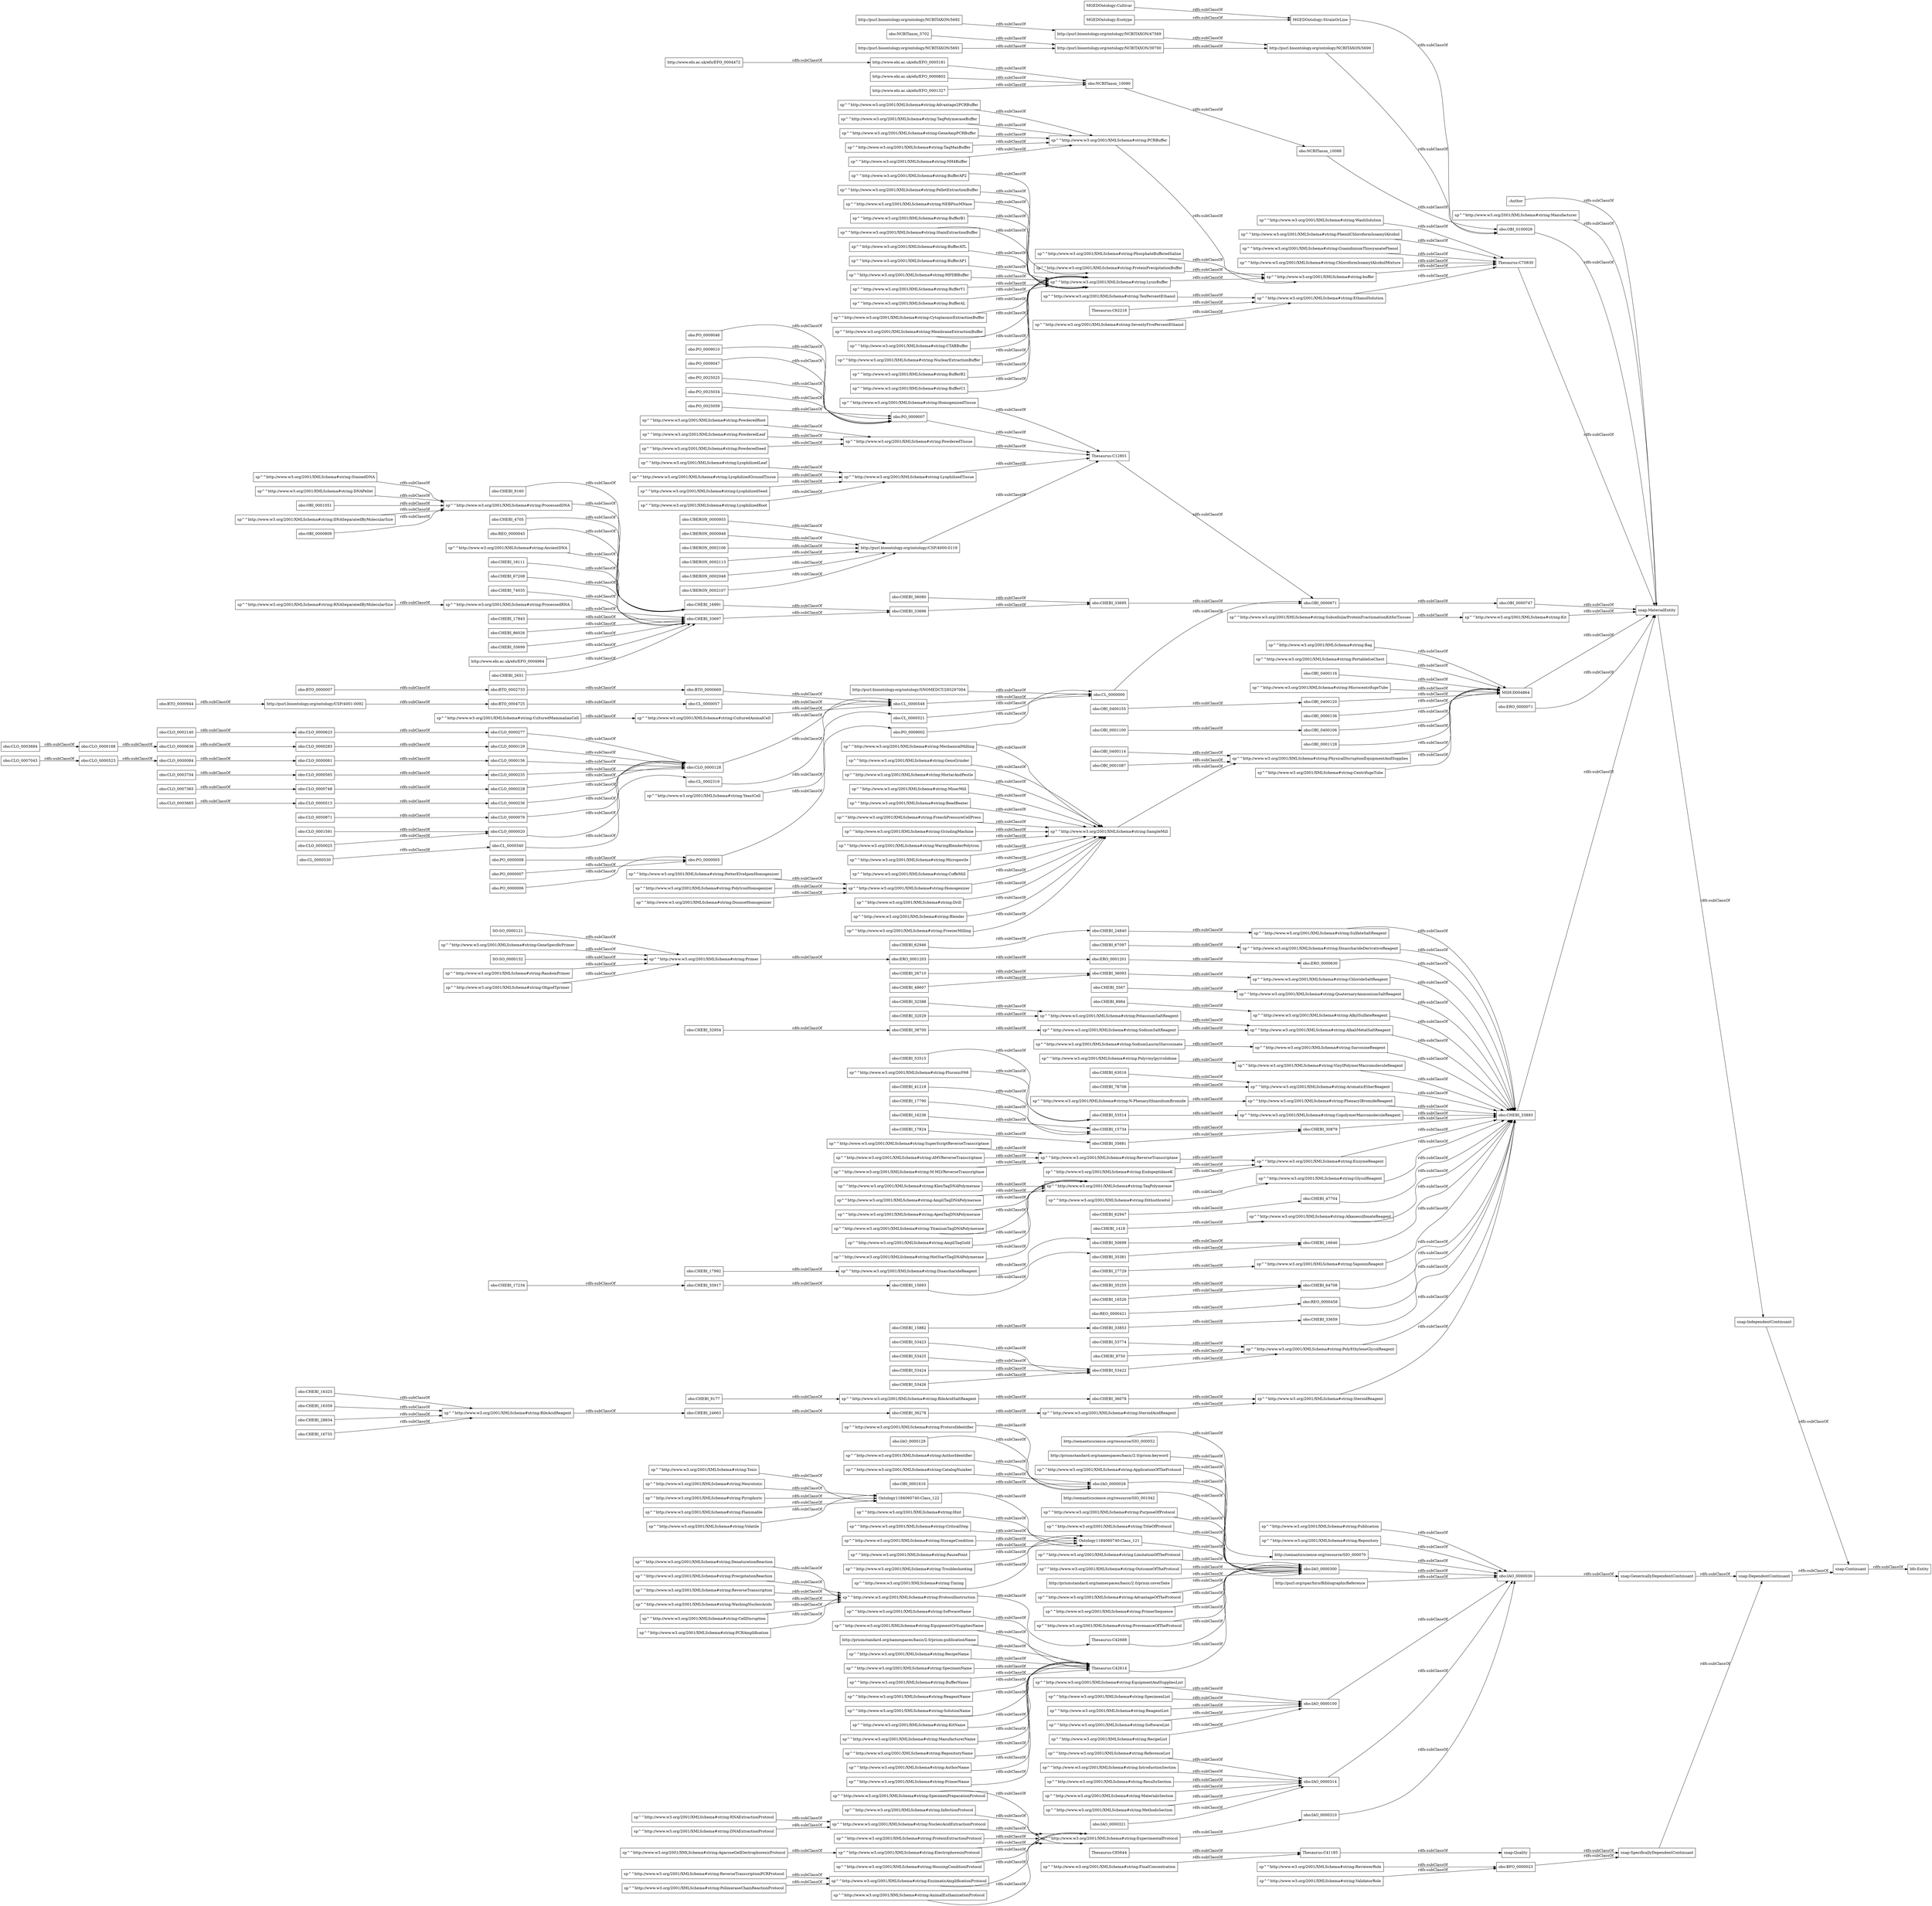 digraph ar2dtool_diagram { 
rankdir=LR;
size="1000"
node [shape = rectangle, color="black"]; "sp^^http://www.w3.org/2001/XMLSchema#string:ReviewerRole" "sp^^http://www.w3.org/2001/XMLSchema#string:RecipeList" "obo:BTO_0000007" "sp^^http://www.w3.org/2001/XMLSchema#string:Publication" "sp^^http://www.w3.org/2001/XMLSchema#string:PelletExtractionBuffer" "sp^^http://www.w3.org/2001/XMLSchema#string:TaqPolymerase" "obo:CHEBI_63016" "obo:CHEBI_32029" "obo:CHEBI_15882" "obo:CHEBI_18111" "sp^^http://www.w3.org/2001/XMLSchema#string:Repository" "sp^^http://www.w3.org/2001/XMLSchema#string:PrecipitationReaction" "bfo:Entity" "sp^^http://www.w3.org/2001/XMLSchema#string:NEBPlusMNase" "sp^^http://www.w3.org/2001/XMLSchema#string:TaqPolymeraseBuffer" "sp^^http://www.w3.org/2001/XMLSchema#string:SubcellularProteinFractionationKitforTissues" "http://purl.bioontology.org/ontology/NCBITAXON/5692" "sp^^http://www.w3.org/2001/XMLSchema#string:MicrocentrifugeTube" "sp^^http://www.w3.org/2001/XMLSchema#string:EquipmentOrSuppliesName" "http://prismstandard.org/namespaces/basic/2.0/prism:coverDate" "obo:CHEBI_48607" "sp^^http://www.w3.org/2001/XMLSchema#string:AuthorIdentifier" "sp^^http://www.w3.org/2001/XMLSchema#string:ApexTaqDNAPolymerase" "sp^^http://www.w3.org/2001/XMLSchema#string:PluronicF68" "sp^^http://www.w3.org/2001/XMLSchema#string:GeneSpecificPrimer" "sp^^http://www.w3.org/2001/XMLSchema#string:PotassiumSaltReagent" "obo:BTO_0004725" "obo:UBERON_0002107" "sp^^http://www.w3.org/2001/XMLSchema#string:AdvantageOfTheProtocol" "SO:SO_0000132" "sp^^http://www.w3.org/2001/XMLSchema#string:Polyvinylpyrrolidone" "http://prismstandard.org/namespaces/basic/2.0/prism:publicationName" "Thesaurus:C70830" "obo:CHEBI_53426" "sp^^http://www.w3.org/2001/XMLSchema#string:PrimerSequence" "sp^^http://www.w3.org/2001/XMLSchema#string:AlkylSulfateReagent" "obo:PO_0000008" "sp^^http://www.w3.org/2001/XMLSchema#string:ProvenanceOfTheProtocol" "sp^^http://www.w3.org/2001/XMLSchema#string:PolimeraseChainReactionProtocol" "obo:CHEBI_16236" "sp^^http://www.w3.org/2001/XMLSchema#string:RNAExtractionProtocol" "sp^^http://www.w3.org/2001/XMLSchema#string:GeneAmpPCRBuffer" "sp^^http://www.w3.org/2001/XMLSchema#string:FreezerMilling" "obo:CHEBI_35255" "sp^^http://www.w3.org/2001/XMLSchema#string:ProcessedDNA" "sp^^http://www.w3.org/2001/XMLSchema#string:TaqManBuffer" "sp^^http://www.w3.org/2001/XMLSchema#string:ProtocolInstruction" "obo:CHEBI_53423" "sp^^http://www.w3.org/2001/XMLSchema#string:Troubleshooting" "sp^^http://www.w3.org/2001/XMLSchema#string:LysisBuffer" "obo:OBI_0001087" "sp^^http://www.w3.org/2001/XMLSchema#string:AlkaliMetalSaltReagent" "obo:PO_0025059" "obo:PO_0009046" "obo:CHEBI_50699" "sp^^http://www.w3.org/2001/XMLSchema#string:TenPercentEthanol" "sp^^http://www.w3.org/2001/XMLSchema#string:TitaniumTaqDNAPolymerase" "sp^^http://www.w3.org/2001/XMLSchema#string:LyophilizedGroundTissue" "sp^^http://www.w3.org/2001/XMLSchema#string:YeastCell" "obo:OBI_0000747" "MGEDOntology:Cultivar" "sp^^http://www.w3.org/2001/XMLSchema#string:MechanicalMilling" "obo:CHEBI_16991" "obo:CL_0000521" "obo:CL_0002319" "obo:PO_0009002" "obo:CHEBI_28834" "sp^^http://www.w3.org/2001/XMLSchema#string:BufferB1" "obo:OBI_0400155" "Thesaurus:C42688" "sp^^http://www.w3.org/2001/XMLSchema#string:CatalogNumber" "obo:CHEBI_33695" "sp^^http://www.w3.org/2001/XMLSchema#string:SarcosineReagent" "Thesaurus:C85644" "obo:CLO_0000168" "obo:CLO_0000084" "sp^^http://www.w3.org/2001/XMLSchema#string:AmpliTaqGold" "sp^^http://www.w3.org/2001/XMLSchema#string:PCRBuffer" "Thesaurus:C62218" "obo:CL_0000000" "sp^^http://www.w3.org/2001/XMLSchema#string:VinylPolymerMacromoleculeReagent" "sp^^http://www.w3.org/2001/XMLSchema#string:ReverseTranscription" "sp^^http://www.w3.org/2001/XMLSchema#string:EthanolSolution" "sp^^http://www.w3.org/2001/XMLSchema#string:BileAcidSaltReagent" "obo:CHEBI_26710" "obo:OBI_0400120" "sp^^http://www.w3.org/2001/XMLSchema#string:DounceHomogenizer" "sp^^http://www.w3.org/2001/XMLSchema#string:M-MLVReverseTranscriptase" "sp^^http://www.w3.org/2001/XMLSchema#string:SampleMill" "obo:CLO_0000228" "sp^^http://www.w3.org/2001/XMLSchema#string:Volatile" "http://semanticscience.org/resource/SIO_000070" "obo:OBI_0001051" "sp^^http://www.w3.org/2001/XMLSchema#string:PowderedSeed" "sp^^http://www.w3.org/2001/XMLSchema#string:SodiumLauroylSarcosinate" "sp^^http://www.w3.org/2001/XMLSchema#string:RandomPrimer" "obo:PO_0009010" "http://www.ebi.ac.uk/efo/EFO_0005181" "sp^^http://www.w3.org/2001/XMLSchema#string:SodiumSaltReagent" "sp^^http://www.w3.org/2001/XMLSchema#string:AromaticEtherReagent" "sp^^http://www.w3.org/2001/XMLSchema#string:GenoGrinder" "Thesaurus:C42614" "sp^^http://www.w3.org/2001/XMLSchema#string:PotterElvehjemHomogenizer" "obo:PO_0000005" "sp^^http://www.w3.org/2001/XMLSchema#string:RecipeName" "obo:CHEBI_17992" "sp^^http://www.w3.org/2001/XMLSchema#string:PowderedRoot" "obo:OBI_0000136" "obo:ERO_0001203" "obo:CLO_0000236" "http://www.ebi.ac.uk/efo/EFO_0000602" "obo:CLO_0003704" "snap:MaterialEntity" "obo:UBERON_0000955" "obo:IAO_0000300" "sp^^http://www.w3.org/2001/XMLSchema#string:MortarAndPestle" "sp^^http://www.w3.org/2001/XMLSchema#string:EquipmentAndSuppliesList" "obo:CHEBI_67208" "obo:CHEBI_67097" "obo:CHEBI_4705" "obo:PO_0009007" "sp^^http://www.w3.org/2001/XMLSchema#string:Kit" "obo:CLO_0007365" "obo:IAO_0000030" "sp^^http://www.w3.org/2001/XMLSchema#string:HousingConditionProtocol" "sp^^http://www.w3.org/2001/XMLSchema#string:PhenacylBromideReagent" "obo:CLO_0000623" "obo:CLO_0002140" "obo:OBI_0001616" "sp^^http://www.w3.org/2001/XMLSchema#string:MixerMill" "sp^^http://www.w3.org/2001/XMLSchema#string:BileAcidReagent" "sp^^http://www.w3.org/2001/XMLSchema#string:StainExtractionBuffer" "obo:OBI_0400114" "sp^^http://www.w3.org/2001/XMLSchema#string:BeadBeater" "obo:BTO_0000669" "sp^^http://www.w3.org/2001/XMLSchema#string:BufferATL" "obo:CHEBI_16755" "obo:BFO_0000023" "sp^^http://www.w3.org/2001/XMLSchema#string:HotStartTaqDNAPolymerase" "http://prismstandard.org/namespaces/basic/2.0/prism:keyword" "sp^^http://www.w3.org/2001/XMLSchema#string:BufferAP1" "sp^^http://www.w3.org/2001/XMLSchema#string:PolytronHomogenizer" "obo:CLO_0000081" "sp^^http://www.w3.org/2001/XMLSchema#string:MPDBBuffer" "sp^^http://www.w3.org/2001/XMLSchema#string:CopolymerMacromoleculeReagent" "obo:CLO_0000076" "sp^^http://www.w3.org/2001/XMLSchema#string:WashingNucleicAcids" "obo:CLO_0000020" "obo:CLO_0050871" "obo:CHEBI_30879" "sp^^http://www.w3.org/2001/XMLSchema#string:SuperScriptReverseTranscriptase" "obo:CHEBI_33697" "sp^^http://www.w3.org/2001/XMLSchema#string:DisaccharideReagent" "sp^^http://www.w3.org/2001/XMLSchema#string:Timing" "sp^^http://www.w3.org/2001/XMLSchema#string:BufferY1" "obo:ERO_0001201" "sp^^http://www.w3.org/2001/XMLSchema#string:SpecimenName" "obo:CHEBI_17824" "obo:REO_0000045" "sp^^http://www.w3.org/2001/XMLSchema#string:EnzymeReagent" "obo:OBI_0400106" "sp^^http://www.w3.org/2001/XMLSchema#string:ReverseTranscriptase" "sp^^http://www.w3.org/2001/XMLSchema#string:ReferenceList" "sp^^http://www.w3.org/2001/XMLSchema#string:ProtocolIdentifier" "obo:ERO_0000071" "sp^^http://www.w3.org/2001/XMLSchema#string:NH4Buffer" "obo:CHEBI_53515" "sp^^http://www.w3.org/2001/XMLSchema#string:EnzimaticAmplificationProtocol" "sp^^http://www.w3.org/2001/XMLSchema#string:BufferName" "sp^^http://www.w3.org/2001/XMLSchema#string:BufferAL" "obo:CLO_0000513" "http://purl.bioontology.org/ontology/NCBITAXON/5691" "sp^^http://www.w3.org/2001/XMLSchema#string:EndopeptidaseK" "obo:UBERON_0000948" "obo:CLO_0007043" "sp^^http://www.w3.org/2001/XMLSchema#string:FrenchPressureCellPress" "sp^^http://www.w3.org/2001/XMLSchema#string:GrindingMachine" "sp^^http://www.w3.org/2001/XMLSchema#string:PowderedTissue" "sp^^http://www.w3.org/2001/XMLSchema#string:IntroductionSection" "obo:CLO_0000523" "sp^^http://www.w3.org/2001/XMLSchema#string:Toxic" "sp^^http://www.w3.org/2001/XMLSchema#string:SpecimenList" "snap:Continuant" "obo:CLO_0000277" "obo:UBERON_0002106" "http://purl.bioontology.org/ontology/CSP/4001-0092" "sp^^http://www.w3.org/2001/XMLSchema#string:DNASeparatedByMolecularSize" "obo:CHEBI_27729" "sp^^http://www.w3.org/2001/XMLSchema#string:Neurotoxic" "obo:CHEBI_32954" "obo:PO_0000007" "MSH:D004864" "sp^^http://www.w3.org/2001/XMLSchema#string:GlycolReagent" "obo:NCBITaxon_5702" "sp^^http://www.w3.org/2001/XMLSchema#string:WashSolution" "obo:CHEBI_47704" "obo:CHEBI_36078" "sp^^http://www.w3.org/2001/XMLSchema#string:AlkanesulfonateReagent" "obo:CHEBI_74035" "sp^^http://www.w3.org/2001/XMLSchema#string:PhosphateBufferedSaline" "Ontology1184060740:Class_122" "http://www.ebi.ac.uk/efo/EFO_0001327" "obo:CL_0000530" "sp^^http://www.w3.org/2001/XMLSchema#string:Pyrophoric" "obo:OBI_0000809" "obo:PO_0009047" "sp^^http://www.w3.org/2001/XMLSchema#string:PhenolChloroformIsoamylAlcohol" "sp^^http://www.w3.org/2001/XMLSchema#string:CytoplasmicExtractionBuffer" "sp^^http://www.w3.org/2001/XMLSchema#string:ProcessedRNA" "obo:CL_0000540" "http://purl.org/spar/biro/BibliographicReference" "sp^^http://www.w3.org/2001/XMLSchema#string:WaringBlenderPolytron" "obo:CLO_0001591" "sp^^http://www.w3.org/2001/XMLSchema#string:Hint" "obo:CHEBI_16646" "http://www.ebi.ac.uk/efo/EFO_0004472" "obo:CHEBI_62947" "sp^^http://www.w3.org/2001/XMLSchema#string:ReagentName" "sp^^http://www.w3.org/2001/XMLSchema#string:ApplicationOfTheProtocol" "sp^^http://www.w3.org/2001/XMLSchema#string:MembraneExtractionBuffer" "sp^^http://www.w3.org/2001/XMLSchema#string:ReverseTranscriptionPCRProtocol" "obo:CHEBI_1418" "sp^^http://www.w3.org/2001/XMLSchema#string:SaponinReagent" "obo:CLO_0000129" "obo:CHEBI_33853" "sp^^http://www.w3.org/2001/XMLSchema#string:ResultsSection" "obo:CHEBI_8984" "obo:CHEBI_9177" "sp^^http://www.w3.org/2001/XMLSchema#string:AnimalEuthanizationProtocol" "sp^^http://www.w3.org/2001/XMLSchema#string:SpecimenPreparationProtocol" "sp^^http://www.w3.org/2001/XMLSchema#string:N-PhenacylthiazoliumBromide" "sp^^http://www.w3.org/2001/XMLSchema#string:Micropestle" "sp^^http://www.w3.org/2001/XMLSchema#string:ReagentList" "obo:CHEBI_32588" "sp^^http://www.w3.org/2001/XMLSchema#string:MaterialsSection" "obo:IAO_0000100" "obo:CHEBI_64708" "snap:Quality" "obo:IAO_0000028" "sp^^http://www.w3.org/2001/XMLSchema#string:ProteinPrecipitationBuffer" "obo:UBERON_0002113" "obo:OBI_0001128" "http://purl.bioontology.org/ontology/NCBITAXON/47569" "sp^^http://www.w3.org/2001/XMLSchema#string:CriticalStep" "http://semanticscience.org/resource/SIO_001042" "obo:CHEBI_53422" "sp^^http://www.w3.org/2001/XMLSchema#string:StainedDNA" "sp^^http://www.w3.org/2001/XMLSchema#string:CTABBuffer" "obo:IAO_0000129" "sp^^http://www.w3.org/2001/XMLSchema#string:PurposeOfProtocol" "obo:CHEBI_36278" "obo:CHEBI_41218" "sp^^http://www.w3.org/2001/XMLSchema#string:LyophilizedTissue" "sp^^http://www.w3.org/2001/XMLSchema#string:BufferAP2" "sp^^http://www.w3.org/2001/XMLSchema#string:StorageCondition" "obo:REO_0000458" "obo:CHEBI_33659" "http://semanticscience.org/resource/SIO_000052" "obo:REO_0000421" "sp^^http://www.w3.org/2001/XMLSchema#string:Dithiothreitol" "obo:CLO_0003684" "sp^^http://www.w3.org/2001/XMLSchema#string:GuanidiniumThiocyanatePhenol" "obo:OBI_0001100" "obo:CHEBI_17790" "sp^^http://www.w3.org/2001/XMLSchema#string:CoffeMill" "sp^^http://www.w3.org/2001/XMLSchema#string:Homogenizer" "sp^^http://www.w3.org/2001/XMLSchema#string:SoftwareList" "obo:CLO_0000748" "obo:CHEBI_36080" "sp^^http://www.w3.org/2001/XMLSchema#string:PhysicalDisruptionEquipmentAndSupplies" "sp^^http://www.w3.org/2001/XMLSchema#string:RNASeparatedByMolecularSize" "sp^^http://www.w3.org/2001/XMLSchema#string:ExperimentalProtocol" "obo:CHEBI_17234" "sp^^http://www.w3.org/2001/XMLSchema#string:KlenTaqDNAPolymerase" "sp^^http://www.w3.org/2001/XMLSchema#string:AMVReverseTranscriptase" "obo:CHEBI_17843" "http://purl.bioontology.org/ontology/CSP/4000-0119" "sp^^http://www.w3.org/2001/XMLSchema#string:NuclearExtractionBuffer" "sp^^http://www.w3.org/2001/XMLSchema#string:CentrifugeTube" "sp^^http://www.w3.org/2001/XMLSchema#string:PolyEthyleneGlycolReagent" "obo:CHEBI_24840" "sp^^http://www.w3.org/2001/XMLSchema#string:HomogenizedTissue" "sp^^http://www.w3.org/2001/XMLSchema#string:ValidatorRole" "obo:CLO_0000636" "sp^^http://www.w3.org/2001/XMLSchema#string:InfectionProtocol" "sp^^http://www.w3.org/2001/XMLSchema#string:AmpliTaqDNAPolymerase" "obo:PO_0025025" "obo:NCBITaxon_10088" "sp^^http://www.w3.org/2001/XMLSchema#string:NucleicAcidExtractionProtocol" "sp^^http://www.w3.org/2001/XMLSchema#string:PowderedLeaf" "obo:IAO_0000314" "obo:PO_0025034" "sp^^http://www.w3.org/2001/XMLSchema#string:SteroidAcidReagent" "sp^^http://www.w3.org/2001/XMLSchema#string:Bag" "sp^^http://www.w3.org/2001/XMLSchema#string:PortableIceChest" "obo:CHEBI_53425" "sp^^http://www.w3.org/2001/XMLSchema#string:SolutionName" "obo:CHEBI_33696" "obo:CHEBI_33893" "sp^^http://www.w3.org/2001/XMLSchema#string:ChloroformIsoamylAlcoholMixture" "obo:CHEBI_36093" "obo:CL_0000057" "obo:UBERON_0002048" "obo:BTO_0002733" "sp^^http://www.w3.org/2001/XMLSchema#string:OligodTprimer" "sp^^http://www.w3.org/2001/XMLSchema#string:Flammable" "obo:CHEBI_86026" "Thesaurus:C41185" "obo:CHEBI_53424" "sp^^http://www.w3.org/2001/XMLSchema#string:MethodsSection" "sp^^http://www.w3.org/2001/XMLSchema#string:CulturedAnimalCell" "obo:CHEBI_38700" "sp^^http://www.w3.org/2001/XMLSchema#string:DNAExtractionProtocol" "MGEDOntology:StrainOrLine" "http://purl.bioontology.org/ontology/NCBITAXON/39700" "obo:CHEBI_16526" "sp^^http://www.w3.org/2001/XMLSchema#string:KitName" "sp^^http://www.w3.org/2001/XMLSchema#string:buffer" "obo:CLO_0000565" "sp^^http://www.w3.org/2001/XMLSchema#string:CulturedMammalianCell" "sp^^http://www.w3.org/2001/XMLSchema#string:TitleOfProtocol" "obo:CHEBI_33699" "http://purl.bioontology.org/ontology/SNOMEDCT/285297004" "sp^^http://www.w3.org/2001/XMLSchema#string:BufferB2" ":Author" "sp^^http://www.w3.org/2001/XMLSchema#string:LyophilizedSeed" "sp^^http://www.w3.org/2001/XMLSchema#string:BufferC1" "obo:CHEBI_16325" "sp^^http://www.w3.org/2001/XMLSchema#string:Drill" "obo:CHEBI_15734" "sp^^http://www.w3.org/2001/XMLSchema#string:DNAPellet" "sp^^http://www.w3.org/2001/XMLSchema#string:AgaroseGelElectrophoresisProtocol" "snap:SpecificallyDependentContinuant" "Ontology1184060740:Class_121" "sp^^http://www.w3.org/2001/XMLSchema#string:CellDisruption" "sp^^http://www.w3.org/2001/XMLSchema#string:LyophilizedRoot" "obo:CHEBI_53514" "sp^^http://www.w3.org/2001/XMLSchema#string:AncientDNA" "obo:CHEBI_53774" "obo:IAO_0000321" "http://purl.bioontology.org/ontology/NCBITAXON/5690" "obo:CHEBI_35681" "snap:GenericallyDependentContinuant" "sp^^http://www.w3.org/2001/XMLSchema#string:SteroidReagent" "sp^^http://www.w3.org/2001/XMLSchema#string:Manufacturer" "sp^^http://www.w3.org/2001/XMLSchema#string:SulfateSaltReagent" "sp^^http://www.w3.org/2001/XMLSchema#string:DisaccharideDerivativeReagent" "sp^^http://www.w3.org/2001/XMLSchema#string:FinalConcentration" "obo:CHEBI_62946" "obo:CLO_0003665" "obo:CLO_0000156" "obo:CHEBI_35381" "obo:CHEBI_33917" "obo:OBI_0100026" "obo:PO_0000006" "obo:CLO_0000283" "obo:CL_0000548" "obo:OBI_0000671" "obo:CHEBI_78708" "obo:CLO_0000235" "sp^^http://www.w3.org/2001/XMLSchema#string:PausePoint" "obo:OBI_0400116" "obo:CHEBI_24663" "obo:CHEBI_3567" "http://www.ebi.ac.uk/efo/EFO_0004964" "sp^^http://www.w3.org/2001/XMLSchema#string:ManufacturerName" "Thesaurus:C12801" "sp^^http://www.w3.org/2001/XMLSchema#string:LimitationOfTheProtocol" "obo:IAO_0000310" "sp^^http://www.w3.org/2001/XMLSchema#string:LyophilizedLeaf" "obo:ERO_0000630" "obo:CHEBI_9160" "sp^^http://www.w3.org/2001/XMLSchema#string:ChlorideSaltReagent" "obo:CHEBI_15693" "obo:CHEBI_2651" "sp^^http://www.w3.org/2001/XMLSchema#string:RepositoryName" "obo:CHEBI_9750" "sp^^http://www.w3.org/2001/XMLSchema#string:AuthorName" "sp^^http://www.w3.org/2001/XMLSchema#string:OutcomeOfTheProtocol" "MGEDOntology:Ecotype" "sp^^http://www.w3.org/2001/XMLSchema#string:ProteinExtractionProtocol" "sp^^http://www.w3.org/2001/XMLSchema#string:QuaternaryAmmoniumSaltReagent" "sp^^http://www.w3.org/2001/XMLSchema#string:PrimerName" "obo:CHEBI_16359" "sp^^http://www.w3.org/2001/XMLSchema#string:PCRAmplification" "sp^^http://www.w3.org/2001/XMLSchema#string:SoftwareName" "sp^^http://www.w3.org/2001/XMLSchema#string:Primer" "sp^^http://www.w3.org/2001/XMLSchema#string:Advantage2PCRBuffer" "sp^^http://www.w3.org/2001/XMLSchema#string:SeventyFivePercentEthanol" "snap:IndependentContinuant" "obo:NCBITaxon_10090" "obo:BTO_0000944" "obo:CLO_0000128" "snap:DependentContinuant" "sp^^http://www.w3.org/2001/XMLSchema#string:ElectrophoresisProtocol" "sp^^http://www.w3.org/2001/XMLSchema#string:DenaturationReaction" "sp^^http://www.w3.org/2001/XMLSchema#string:Blender" "SO:SO_0000121" "obo:CLO_0050025" ; /*classes style*/
	"sp^^http://www.w3.org/2001/XMLSchema#string:DNAExtractionProtocol" -> "sp^^http://www.w3.org/2001/XMLSchema#string:NucleicAcidExtractionProtocol" [ label = "rdfs:subClassOf" ];
	"sp^^http://www.w3.org/2001/XMLSchema#string:AlkaliMetalSaltReagent" -> "obo:CHEBI_33893" [ label = "rdfs:subClassOf" ];
	"sp^^http://www.w3.org/2001/XMLSchema#string:TitaniumTaqDNAPolymerase" -> "sp^^http://www.w3.org/2001/XMLSchema#string:TaqPolymerase" [ label = "rdfs:subClassOf" ];
	"obo:NCBITaxon_10088" -> "obo:OBI_0100026" [ label = "rdfs:subClassOf" ];
	"sp^^http://www.w3.org/2001/XMLSchema#string:AMVReverseTranscriptase" -> "sp^^http://www.w3.org/2001/XMLSchema#string:ReverseTranscriptase" [ label = "rdfs:subClassOf" ];
	"sp^^http://www.w3.org/2001/XMLSchema#string:FinalConcentration" -> "Thesaurus:C41185" [ label = "rdfs:subClassOf" ];
	"sp^^http://www.w3.org/2001/XMLSchema#string:KitName" -> "Thesaurus:C42614" [ label = "rdfs:subClassOf" ];
	"sp^^http://www.w3.org/2001/XMLSchema#string:TaqPolymeraseBuffer" -> "sp^^http://www.w3.org/2001/XMLSchema#string:PCRBuffer" [ label = "rdfs:subClassOf" ];
	"obo:PO_0025034" -> "obo:PO_0009007" [ label = "rdfs:subClassOf" ];
	"sp^^http://www.w3.org/2001/XMLSchema#string:LysisBuffer" -> "sp^^http://www.w3.org/2001/XMLSchema#string:buffer" [ label = "rdfs:subClassOf" ];
	"obo:CHEBI_27729" -> "sp^^http://www.w3.org/2001/XMLSchema#string:SaponinReagent" [ label = "rdfs:subClassOf" ];
	"obo:PO_0000007" -> "obo:PO_0000005" [ label = "rdfs:subClassOf" ];
	"sp^^http://www.w3.org/2001/XMLSchema#string:BufferB2" -> "sp^^http://www.w3.org/2001/XMLSchema#string:LysisBuffer" [ label = "rdfs:subClassOf" ];
	"sp^^http://www.w3.org/2001/XMLSchema#string:BeadBeater" -> "sp^^http://www.w3.org/2001/XMLSchema#string:SampleMill" [ label = "rdfs:subClassOf" ];
	"sp^^http://www.w3.org/2001/XMLSchema#string:PolytronHomogenizer" -> "sp^^http://www.w3.org/2001/XMLSchema#string:Homogenizer" [ label = "rdfs:subClassOf" ];
	"sp^^http://www.w3.org/2001/XMLSchema#string:AdvantageOfTheProtocol" -> "obo:IAO_0000300" [ label = "rdfs:subClassOf" ];
	"sp^^http://www.w3.org/2001/XMLSchema#string:Flammable" -> "Ontology1184060740:Class_122" [ label = "rdfs:subClassOf" ];
	"sp^^http://www.w3.org/2001/XMLSchema#string:MicrocentrifugeTube" -> "MSH:D004864" [ label = "rdfs:subClassOf" ];
	"obo:CHEBI_48607" -> "obo:CHEBI_36093" [ label = "rdfs:subClassOf" ];
	"sp^^http://www.w3.org/2001/XMLSchema#string:AuthorName" -> "Thesaurus:C42614" [ label = "rdfs:subClassOf" ];
	"obo:CHEBI_16359" -> "sp^^http://www.w3.org/2001/XMLSchema#string:BileAcidReagent" [ label = "rdfs:subClassOf" ];
	"obo:PO_0009047" -> "obo:PO_0009007" [ label = "rdfs:subClassOf" ];
	"obo:CHEBI_17234" -> "obo:CHEBI_33917" [ label = "rdfs:subClassOf" ];
	"SO:SO_0000132" -> "sp^^http://www.w3.org/2001/XMLSchema#string:Primer" [ label = "rdfs:subClassOf" ];
	"obo:IAO_0000300" -> "obo:IAO_0000030" [ label = "rdfs:subClassOf" ];
	"sp^^http://www.w3.org/2001/XMLSchema#string:KlenTaqDNAPolymerase" -> "sp^^http://www.w3.org/2001/XMLSchema#string:TaqPolymerase" [ label = "rdfs:subClassOf" ];
	"sp^^http://www.w3.org/2001/XMLSchema#string:Micropestle" -> "sp^^http://www.w3.org/2001/XMLSchema#string:SampleMill" [ label = "rdfs:subClassOf" ];
	"sp^^http://www.w3.org/2001/XMLSchema#string:MortarAndPestle" -> "sp^^http://www.w3.org/2001/XMLSchema#string:SampleMill" [ label = "rdfs:subClassOf" ];
	"obo:CHEBI_33697" -> "obo:CHEBI_33696" [ label = "rdfs:subClassOf" ];
	"obo:CHEBI_53422" -> "sp^^http://www.w3.org/2001/XMLSchema#string:PolyEthyleneGlycolReagent" [ label = "rdfs:subClassOf" ];
	"sp^^http://www.w3.org/2001/XMLSchema#string:DNAPellet" -> "sp^^http://www.w3.org/2001/XMLSchema#string:ProcessedDNA" [ label = "rdfs:subClassOf" ];
	"obo:BTO_0002733" -> "obo:BTO_0000669" [ label = "rdfs:subClassOf" ];
	"sp^^http://www.w3.org/2001/XMLSchema#string:TitleOfProtocol" -> "obo:IAO_0000300" [ label = "rdfs:subClassOf" ];
	"Thesaurus:C42614" -> "obo:IAO_0000300" [ label = "rdfs:subClassOf" ];
	"obo:REO_0000045" -> "obo:CHEBI_16991" [ label = "rdfs:subClassOf" ];
	"obo:CL_0000548" -> "obo:CL_0000000" [ label = "rdfs:subClassOf" ];
	"sp^^http://www.w3.org/2001/XMLSchema#string:EnzymeReagent" -> "obo:CHEBI_33893" [ label = "rdfs:subClassOf" ];
	"obo:OBI_0000136" -> "MSH:D004864" [ label = "rdfs:subClassOf" ];
	"obo:CL_0000000" -> "obo:OBI_0000671" [ label = "rdfs:subClassOf" ];
	"obo:CLO_0000228" -> "obo:CLO_0000128" [ label = "rdfs:subClassOf" ];
	"sp^^http://www.w3.org/2001/XMLSchema#string:SodiumLauroylSarcosinate" -> "sp^^http://www.w3.org/2001/XMLSchema#string:SarcosineReagent" [ label = "rdfs:subClassOf" ];
	"http://purl.bioontology.org/ontology/NCBITAXON/5690" -> "obo:OBI_0100026" [ label = "rdfs:subClassOf" ];
	"sp^^http://www.w3.org/2001/XMLSchema#string:BileAcidSaltReagent" -> "obo:CHEBI_36078" [ label = "rdfs:subClassOf" ];
	"sp^^http://www.w3.org/2001/XMLSchema#string:AlkylSulfateReagent" -> "obo:CHEBI_33893" [ label = "rdfs:subClassOf" ];
	"sp^^http://www.w3.org/2001/XMLSchema#string:Bag" -> "MSH:D004864" [ label = "rdfs:subClassOf" ];
	"obo:NCBITaxon_5702" -> "http://purl.bioontology.org/ontology/NCBITAXON/39700" [ label = "rdfs:subClassOf" ];
	"sp^^http://www.w3.org/2001/XMLSchema#string:PowderedSeed" -> "sp^^http://www.w3.org/2001/XMLSchema#string:PowderedTissue" [ label = "rdfs:subClassOf" ];
	"sp^^http://www.w3.org/2001/XMLSchema#string:BufferY1" -> "sp^^http://www.w3.org/2001/XMLSchema#string:LysisBuffer" [ label = "rdfs:subClassOf" ];
	"sp^^http://www.w3.org/2001/XMLSchema#string:AromaticEtherReagent" -> "obo:CHEBI_33893" [ label = "rdfs:subClassOf" ];
	"sp^^http://www.w3.org/2001/XMLSchema#string:BufferAL" -> "sp^^http://www.w3.org/2001/XMLSchema#string:LysisBuffer" [ label = "rdfs:subClassOf" ];
	"obo:CHEBI_78708" -> "sp^^http://www.w3.org/2001/XMLSchema#string:AromaticEtherReagent" [ label = "rdfs:subClassOf" ];
	"sp^^http://www.w3.org/2001/XMLSchema#string:ProtocolInstruction" -> "Thesaurus:C42688" [ label = "rdfs:subClassOf" ];
	"obo:IAO_0000028" -> "obo:IAO_0000300" [ label = "rdfs:subClassOf" ];
	"sp^^http://www.w3.org/2001/XMLSchema#string:ResultsSection" -> "obo:IAO_0000314" [ label = "rdfs:subClassOf" ];
	"sp^^http://www.w3.org/2001/XMLSchema#string:OutcomeOfTheProtocol" -> "obo:IAO_0000300" [ label = "rdfs:subClassOf" ];
	"http://semanticscience.org/resource/SIO_000070" -> "obo:IAO_0000030" [ label = "rdfs:subClassOf" ];
	"sp^^http://www.w3.org/2001/XMLSchema#string:Hint" -> "Ontology1184060740:Class_121" [ label = "rdfs:subClassOf" ];
	"sp^^http://www.w3.org/2001/XMLSchema#string:StainExtractionBuffer" -> "sp^^http://www.w3.org/2001/XMLSchema#string:LysisBuffer" [ label = "rdfs:subClassOf" ];
	"http://purl.bioontology.org/ontology/CSP/4001-0092" -> "obo:BTO_0004725" [ label = "rdfs:subClassOf" ];
	"obo:CHEBI_2651" -> "obo:CHEBI_33697" [ label = "rdfs:subClassOf" ];
	"snap:SpecificallyDependentContinuant" -> "snap:DependentContinuant" [ label = "rdfs:subClassOf" ];
	"sp^^http://www.w3.org/2001/XMLSchema#string:ExperimentalProtocol" -> "obo:IAO_0000310" [ label = "rdfs:subClassOf" ];
	"obo:CHEBI_3567" -> "sp^^http://www.w3.org/2001/XMLSchema#string:QuaternaryAmmoniumSaltReagent" [ label = "rdfs:subClassOf" ];
	"obo:CLO_0000156" -> "obo:CLO_0000128" [ label = "rdfs:subClassOf" ];
	"sp^^http://www.w3.org/2001/XMLSchema#string:TenPercentEthanol" -> "sp^^http://www.w3.org/2001/XMLSchema#string:EthanolSolution" [ label = "rdfs:subClassOf" ];
	"sp^^http://www.w3.org/2001/XMLSchema#string:SpecimenList" -> "obo:IAO_0000100" [ label = "rdfs:subClassOf" ];
	"sp^^http://www.w3.org/2001/XMLSchema#string:EquipmentAndSuppliesList" -> "obo:IAO_0000100" [ label = "rdfs:subClassOf" ];
	"sp^^http://www.w3.org/2001/XMLSchema#string:GrindingMachine" -> "sp^^http://www.w3.org/2001/XMLSchema#string:SampleMill" [ label = "rdfs:subClassOf" ];
	"obo:BTO_0000007" -> "obo:BTO_0002733" [ label = "rdfs:subClassOf" ];
	"obo:CLO_0000283" -> "obo:CLO_0000129" [ label = "rdfs:subClassOf" ];
	"http://semanticscience.org/resource/SIO_000052" -> "http://semanticscience.org/resource/SIO_000070" [ label = "rdfs:subClassOf" ];
	"obo:CHEBI_28834" -> "sp^^http://www.w3.org/2001/XMLSchema#string:BileAcidReagent" [ label = "rdfs:subClassOf" ];
	"obo:CLO_0000168" -> "obo:CLO_0000636" [ label = "rdfs:subClassOf" ];
	"obo:CHEBI_17790" -> "obo:CHEBI_15734" [ label = "rdfs:subClassOf" ];
	"obo:CHEBI_36078" -> "sp^^http://www.w3.org/2001/XMLSchema#string:SteroidReagent" [ label = "rdfs:subClassOf" ];
	"http://www.ebi.ac.uk/efo/EFO_0005181" -> "obo:NCBITaxon_10090" [ label = "rdfs:subClassOf" ];
	"http://www.ebi.ac.uk/efo/EFO_0004964" -> "obo:CHEBI_33697" [ label = "rdfs:subClassOf" ];
	"obo:ERO_0001201" -> "obo:ERO_0000630" [ label = "rdfs:subClassOf" ];
	"obo:NCBITaxon_10090" -> "obo:NCBITaxon_10088" [ label = "rdfs:subClassOf" ];
	"obo:CHEBI_35681" -> "obo:CHEBI_30879" [ label = "rdfs:subClassOf" ];
	"obo:CLO_0000084" -> "obo:CLO_0000081" [ label = "rdfs:subClassOf" ];
	"sp^^http://www.w3.org/2001/XMLSchema#string:Advantage2PCRBuffer" -> "sp^^http://www.w3.org/2001/XMLSchema#string:PCRBuffer" [ label = "rdfs:subClassOf" ];
	"snap:DependentContinuant" -> "snap:Continuant" [ label = "rdfs:subClassOf" ];
	"obo:CHEBI_32588" -> "sp^^http://www.w3.org/2001/XMLSchema#string:PotassiumSaltReagent" [ label = "rdfs:subClassOf" ];
	"http://purl.bioontology.org/ontology/NCBITAXON/39700" -> "http://purl.bioontology.org/ontology/NCBITAXON/5690" [ label = "rdfs:subClassOf" ];
	"sp^^http://www.w3.org/2001/XMLSchema#string:RandomPrimer" -> "sp^^http://www.w3.org/2001/XMLSchema#string:Primer" [ label = "rdfs:subClassOf" ];
	"obo:CLO_0003665" -> "obo:CLO_0000513" [ label = "rdfs:subClassOf" ];
	":Author" -> "snap:MaterialEntity" [ label = "rdfs:subClassOf" ];
	"SO:SO_0000121" -> "sp^^http://www.w3.org/2001/XMLSchema#string:Primer" [ label = "rdfs:subClassOf" ];
	"sp^^http://www.w3.org/2001/XMLSchema#string:SubcellularProteinFractionationKitforTissues" -> "sp^^http://www.w3.org/2001/XMLSchema#string:Kit" [ label = "rdfs:subClassOf" ];
	"obo:CLO_0000235" -> "obo:CLO_0000128" [ label = "rdfs:subClassOf" ];
	"obo:PO_0000008" -> "obo:PO_0000005" [ label = "rdfs:subClassOf" ];
	"Thesaurus:C41185" -> "snap:Quality" [ label = "rdfs:subClassOf" ];
	"MGEDOntology:Ecotype" -> "MGEDOntology:StrainOrLine" [ label = "rdfs:subClassOf" ];
	"sp^^http://www.w3.org/2001/XMLSchema#string:M-MLVReverseTranscriptase" -> "sp^^http://www.w3.org/2001/XMLSchema#string:ReverseTranscriptase" [ label = "rdfs:subClassOf" ];
	"obo:CLO_0000277" -> "obo:CLO_0000128" [ label = "rdfs:subClassOf" ];
	"sp^^http://www.w3.org/2001/XMLSchema#string:AgaroseGelElectrophoresisProtocol" -> "sp^^http://www.w3.org/2001/XMLSchema#string:ElectrophoresisProtocol" [ label = "rdfs:subClassOf" ];
	"sp^^http://www.w3.org/2001/XMLSchema#string:GeneAmpPCRBuffer" -> "sp^^http://www.w3.org/2001/XMLSchema#string:PCRBuffer" [ label = "rdfs:subClassOf" ];
	"obo:CLO_0000513" -> "obo:CLO_0000236" [ label = "rdfs:subClassOf" ];
	"obo:UBERON_0000948" -> "http://purl.bioontology.org/ontology/CSP/4000-0119" [ label = "rdfs:subClassOf" ];
	"obo:CHEBI_64708" -> "obo:CHEBI_33893" [ label = "rdfs:subClassOf" ];
	"sp^^http://www.w3.org/2001/XMLSchema#string:PolimeraseChainReactionProtocol" -> "sp^^http://www.w3.org/2001/XMLSchema#string:EnzimaticAmplificationProtocol" [ label = "rdfs:subClassOf" ];
	"sp^^http://www.w3.org/2001/XMLSchema#string:SarcosineReagent" -> "obo:CHEBI_33893" [ label = "rdfs:subClassOf" ];
	"sp^^http://www.w3.org/2001/XMLSchema#string:SoftwareName" -> "Thesaurus:C42614" [ label = "rdfs:subClassOf" ];
	"sp^^http://www.w3.org/2001/XMLSchema#string:VinylPolymerMacromoleculeReagent" -> "obo:CHEBI_33893" [ label = "rdfs:subClassOf" ];
	"obo:CLO_0001591" -> "obo:CLO_0000020" [ label = "rdfs:subClassOf" ];
	"sp^^http://www.w3.org/2001/XMLSchema#string:CytoplasmicExtractionBuffer" -> "sp^^http://www.w3.org/2001/XMLSchema#string:LysisBuffer" [ label = "rdfs:subClassOf" ];
	"obo:CHEBI_47704" -> "obo:CHEBI_33893" [ label = "rdfs:subClassOf" ];
	"obo:CHEBI_9750" -> "sp^^http://www.w3.org/2001/XMLSchema#string:PolyEthyleneGlycolReagent" [ label = "rdfs:subClassOf" ];
	"sp^^http://www.w3.org/2001/XMLSchema#string:Toxic" -> "Ontology1184060740:Class_122" [ label = "rdfs:subClassOf" ];
	"obo:CHEBI_53423" -> "obo:CHEBI_53422" [ label = "rdfs:subClassOf" ];
	"obo:UBERON_0002106" -> "http://purl.bioontology.org/ontology/CSP/4000-0119" [ label = "rdfs:subClassOf" ];
	"sp^^http://www.w3.org/2001/XMLSchema#string:SeventyFivePercentEthanol" -> "sp^^http://www.w3.org/2001/XMLSchema#string:EthanolSolution" [ label = "rdfs:subClassOf" ];
	"sp^^http://www.w3.org/2001/XMLSchema#string:Drill" -> "sp^^http://www.w3.org/2001/XMLSchema#string:SampleMill" [ label = "rdfs:subClassOf" ];
	"sp^^http://www.w3.org/2001/XMLSchema#string:NEBPlusMNase" -> "sp^^http://www.w3.org/2001/XMLSchema#string:LysisBuffer" [ label = "rdfs:subClassOf" ];
	"obo:CLO_0002140" -> "obo:CLO_0000623" [ label = "rdfs:subClassOf" ];
	"sp^^http://www.w3.org/2001/XMLSchema#string:QuaternaryAmmoniumSaltReagent" -> "obo:CHEBI_33893" [ label = "rdfs:subClassOf" ];
	"obo:PO_0025059" -> "obo:PO_0009007" [ label = "rdfs:subClassOf" ];
	"obo:CHEBI_74035" -> "obo:CHEBI_33697" [ label = "rdfs:subClassOf" ];
	"obo:OBI_0400116" -> "MSH:D004864" [ label = "rdfs:subClassOf" ];
	"sp^^http://www.w3.org/2001/XMLSchema#string:TaqPolymerase" -> "sp^^http://www.w3.org/2001/XMLSchema#string:EnzymeReagent" [ label = "rdfs:subClassOf" ];
	"http://prismstandard.org/namespaces/basic/2.0/prism:keyword" -> "obo:IAO_0000300" [ label = "rdfs:subClassOf" ];
	"sp^^http://www.w3.org/2001/XMLSchema#string:ReviewerRole" -> "obo:BFO_0000023" [ label = "rdfs:subClassOf" ];
	"http://purl.bioontology.org/ontology/NCBITAXON/5691" -> "http://purl.bioontology.org/ontology/NCBITAXON/39700" [ label = "rdfs:subClassOf" ];
	"obo:CHEBI_86026" -> "obo:CHEBI_33697" [ label = "rdfs:subClassOf" ];
	"sp^^http://www.w3.org/2001/XMLSchema#string:PhosphateBufferedSaline" -> "sp^^http://www.w3.org/2001/XMLSchema#string:buffer" [ label = "rdfs:subClassOf" ];
	"sp^^http://www.w3.org/2001/XMLSchema#string:MPDBBuffer" -> "sp^^http://www.w3.org/2001/XMLSchema#string:LysisBuffer" [ label = "rdfs:subClassOf" ];
	"sp^^http://www.w3.org/2001/XMLSchema#string:DNASeparatedByMolecularSize" -> "sp^^http://www.w3.org/2001/XMLSchema#string:ProcessedDNA" [ label = "rdfs:subClassOf" ];
	"obo:CHEBI_15734" -> "obo:CHEBI_30879" [ label = "rdfs:subClassOf" ];
	"sp^^http://www.w3.org/2001/XMLSchema#string:YeastCell" -> "obo:CL_0000521" [ label = "rdfs:subClassOf" ];
	"sp^^http://www.w3.org/2001/XMLSchema#string:BufferAP1" -> "sp^^http://www.w3.org/2001/XMLSchema#string:LysisBuffer" [ label = "rdfs:subClassOf" ];
	"sp^^http://www.w3.org/2001/XMLSchema#string:EndopeptidaseK" -> "sp^^http://www.w3.org/2001/XMLSchema#string:EnzymeReagent" [ label = "rdfs:subClassOf" ];
	"sp^^http://www.w3.org/2001/XMLSchema#string:StainedDNA" -> "sp^^http://www.w3.org/2001/XMLSchema#string:ProcessedDNA" [ label = "rdfs:subClassOf" ];
	"obo:CHEBI_8984" -> "sp^^http://www.w3.org/2001/XMLSchema#string:AlkylSulfateReagent" [ label = "rdfs:subClassOf" ];
	"sp^^http://www.w3.org/2001/XMLSchema#string:PausePoint" -> "Ontology1184060740:Class_121" [ label = "rdfs:subClassOf" ];
	"sp^^http://www.w3.org/2001/XMLSchema#string:DisaccharideDerivativeReagent" -> "obo:CHEBI_33893" [ label = "rdfs:subClassOf" ];
	"obo:REO_0000421" -> "obo:REO_0000458" [ label = "rdfs:subClassOf" ];
	"obo:CHEBI_16325" -> "sp^^http://www.w3.org/2001/XMLSchema#string:BileAcidReagent" [ label = "rdfs:subClassOf" ];
	"http://prismstandard.org/namespaces/basic/2.0/prism:publicationName" -> "Thesaurus:C42614" [ label = "rdfs:subClassOf" ];
	"sp^^http://www.w3.org/2001/XMLSchema#string:ApexTaqDNAPolymerase" -> "sp^^http://www.w3.org/2001/XMLSchema#string:TaqPolymerase" [ label = "rdfs:subClassOf" ];
	"obo:IAO_0000030" -> "snap:GenericallyDependentContinuant" [ label = "rdfs:subClassOf" ];
	"obo:CHEBI_36278" -> "sp^^http://www.w3.org/2001/XMLSchema#string:SteroidAcidReagent" [ label = "rdfs:subClassOf" ];
	"sp^^http://www.w3.org/2001/XMLSchema#string:CentrifugeTube" -> "MSH:D004864" [ label = "rdfs:subClassOf" ];
	"sp^^http://www.w3.org/2001/XMLSchema#string:PhenacylBromideReagent" -> "obo:CHEBI_33893" [ label = "rdfs:subClassOf" ];
	"obo:CLO_0007043" -> "obo:CLO_0000523" [ label = "rdfs:subClassOf" ];
	"sp^^http://www.w3.org/2001/XMLSchema#string:SteroidAcidReagent" -> "sp^^http://www.w3.org/2001/XMLSchema#string:SteroidReagent" [ label = "rdfs:subClassOf" ];
	"sp^^http://www.w3.org/2001/XMLSchema#string:LyophilizedTissue" -> "Thesaurus:C12801" [ label = "rdfs:subClassOf" ];
	"sp^^http://www.w3.org/2001/XMLSchema#string:SpecimenPreparationProtocol" -> "sp^^http://www.w3.org/2001/XMLSchema#string:ExperimentalProtocol" [ label = "rdfs:subClassOf" ];
	"obo:CLO_0003684" -> "obo:CLO_0000168" [ label = "rdfs:subClassOf" ];
	"sp^^http://www.w3.org/2001/XMLSchema#string:DounceHomogenizer" -> "sp^^http://www.w3.org/2001/XMLSchema#string:Homogenizer" [ label = "rdfs:subClassOf" ];
	"obo:CHEBI_53514" -> "sp^^http://www.w3.org/2001/XMLSchema#string:CopolymerMacromoleculeReagent" [ label = "rdfs:subClassOf" ];
	"MSH:D004864" -> "snap:MaterialEntity" [ label = "rdfs:subClassOf" ];
	"sp^^http://www.w3.org/2001/XMLSchema#string:PowderedRoot" -> "sp^^http://www.w3.org/2001/XMLSchema#string:PowderedTissue" [ label = "rdfs:subClassOf" ];
	"obo:UBERON_0000955" -> "http://purl.bioontology.org/ontology/CSP/4000-0119" [ label = "rdfs:subClassOf" ];
	"obo:UBERON_0002113" -> "http://purl.bioontology.org/ontology/CSP/4000-0119" [ label = "rdfs:subClassOf" ];
	"obo:CHEBI_36080" -> "obo:CHEBI_33695" [ label = "rdfs:subClassOf" ];
	"sp^^http://www.w3.org/2001/XMLSchema#string:HotStartTaqDNAPolymerase" -> "sp^^http://www.w3.org/2001/XMLSchema#string:TaqPolymerase" [ label = "rdfs:subClassOf" ];
	"obo:OBI_0000747" -> "snap:MaterialEntity" [ label = "rdfs:subClassOf" ];
	"sp^^http://www.w3.org/2001/XMLSchema#string:GeneSpecificPrimer" -> "sp^^http://www.w3.org/2001/XMLSchema#string:Primer" [ label = "rdfs:subClassOf" ];
	"Ontology1184060740:Class_121" -> "obo:IAO_0000300" [ label = "rdfs:subClassOf" ];
	"obo:CLO_0000236" -> "obo:CLO_0000128" [ label = "rdfs:subClassOf" ];
	"sp^^http://www.w3.org/2001/XMLSchema#string:RecipeList" -> "obo:IAO_0000100" [ label = "rdfs:subClassOf" ];
	"obo:PO_0009007" -> "Thesaurus:C12801" [ label = "rdfs:subClassOf" ];
	"sp^^http://www.w3.org/2001/XMLSchema#string:LyophilizedLeaf" -> "sp^^http://www.w3.org/2001/XMLSchema#string:LyophilizedTissue" [ label = "rdfs:subClassOf" ];
	"sp^^http://www.w3.org/2001/XMLSchema#string:EthanolSolution" -> "Thesaurus:C70830" [ label = "rdfs:subClassOf" ];
	"sp^^http://www.w3.org/2001/XMLSchema#string:Troubleshooting" -> "Ontology1184060740:Class_121" [ label = "rdfs:subClassOf" ];
	"sp^^http://www.w3.org/2001/XMLSchema#string:Blender" -> "sp^^http://www.w3.org/2001/XMLSchema#string:SampleMill" [ label = "rdfs:subClassOf" ];
	"sp^^http://www.w3.org/2001/XMLSchema#string:ProcessedDNA" -> "obo:CHEBI_16991" [ label = "rdfs:subClassOf" ];
	"sp^^http://www.w3.org/2001/XMLSchema#string:LyophilizedSeed" -> "sp^^http://www.w3.org/2001/XMLSchema#string:LyophilizedTissue" [ label = "rdfs:subClassOf" ];
	"obo:CHEBI_9177" -> "sp^^http://www.w3.org/2001/XMLSchema#string:BileAcidSaltReagent" [ label = "rdfs:subClassOf" ];
	"sp^^http://www.w3.org/2001/XMLSchema#string:PolyEthyleneGlycolReagent" -> "obo:CHEBI_33893" [ label = "rdfs:subClassOf" ];
	"obo:BTO_0004725" -> "obo:CL_0000057" [ label = "rdfs:subClassOf" ];
	"obo:CHEBI_18111" -> "obo:CHEBI_33697" [ label = "rdfs:subClassOf" ];
	"sp^^http://www.w3.org/2001/XMLSchema#string:GenoGrinder" -> "sp^^http://www.w3.org/2001/XMLSchema#string:SampleMill" [ label = "rdfs:subClassOf" ];
	"sp^^http://www.w3.org/2001/XMLSchema#string:NucleicAcidExtractionProtocol" -> "sp^^http://www.w3.org/2001/XMLSchema#string:ExperimentalProtocol" [ label = "rdfs:subClassOf" ];
	"sp^^http://www.w3.org/2001/XMLSchema#string:N-PhenacylthiazoliumBromide" -> "sp^^http://www.w3.org/2001/XMLSchema#string:PhenacylBromideReagent" [ label = "rdfs:subClassOf" ];
	"sp^^http://www.w3.org/2001/XMLSchema#string:PhysicalDisruptionEquipmentAndSupplies" -> "MSH:D004864" [ label = "rdfs:subClassOf" ];
	"sp^^http://www.w3.org/2001/XMLSchema#string:Polyvinylpyrrolidone" -> "sp^^http://www.w3.org/2001/XMLSchema#string:VinylPolymerMacromoleculeReagent" [ label = "rdfs:subClassOf" ];
	"obo:CLO_0050025" -> "obo:CLO_0000020" [ label = "rdfs:subClassOf" ];
	"obo:CHEBI_33699" -> "obo:CHEBI_33697" [ label = "rdfs:subClassOf" ];
	"obo:BTO_0000944" -> "http://purl.bioontology.org/ontology/CSP/4001-0092" [ label = "rdfs:subClassOf" ];
	"obo:CHEBI_53424" -> "obo:CHEBI_53422" [ label = "rdfs:subClassOf" ];
	"obo:UBERON_0002107" -> "http://purl.bioontology.org/ontology/CSP/4000-0119" [ label = "rdfs:subClassOf" ];
	"sp^^http://www.w3.org/2001/XMLSchema#string:ProvenanceOfTheProtocol" -> "obo:IAO_0000300" [ label = "rdfs:subClassOf" ];
	"sp^^http://www.w3.org/2001/XMLSchema#string:RNAExtractionProtocol" -> "sp^^http://www.w3.org/2001/XMLSchema#string:NucleicAcidExtractionProtocol" [ label = "rdfs:subClassOf" ];
	"sp^^http://www.w3.org/2001/XMLSchema#string:PCRBuffer" -> "sp^^http://www.w3.org/2001/XMLSchema#string:buffer" [ label = "rdfs:subClassOf" ];
	"sp^^http://www.w3.org/2001/XMLSchema#string:RepositoryName" -> "Thesaurus:C42614" [ label = "rdfs:subClassOf" ];
	"obo:CHEBI_63016" -> "sp^^http://www.w3.org/2001/XMLSchema#string:AromaticEtherReagent" [ label = "rdfs:subClassOf" ];
	"sp^^http://www.w3.org/2001/XMLSchema#string:LimitationOfTheProtocol" -> "obo:IAO_0000300" [ label = "rdfs:subClassOf" ];
	"obo:OBI_0001616" -> "obo:IAO_0000028" [ label = "rdfs:subClassOf" ];
	"sp^^http://www.w3.org/2001/XMLSchema#string:ProcessedRNA" -> "obo:CHEBI_33697" [ label = "rdfs:subClassOf" ];
	"obo:IAO_0000314" -> "obo:IAO_0000030" [ label = "rdfs:subClassOf" ];
	"Thesaurus:C42688" -> "obo:IAO_0000300" [ label = "rdfs:subClassOf" ];
	"http://purl.bioontology.org/ontology/NCBITAXON/5692" -> "http://purl.bioontology.org/ontology/NCBITAXON/47569" [ label = "rdfs:subClassOf" ];
	"obo:CHEBI_67097" -> "sp^^http://www.w3.org/2001/XMLSchema#string:DisaccharideDerivativeReagent" [ label = "rdfs:subClassOf" ];
	"sp^^http://www.w3.org/2001/XMLSchema#string:SpecimenName" -> "Thesaurus:C42614" [ label = "rdfs:subClassOf" ];
	"obo:CHEBI_9160" -> "obo:CHEBI_16991" [ label = "rdfs:subClassOf" ];
	"obo:CHEBI_35381" -> "obo:CHEBI_16646" [ label = "rdfs:subClassOf" ];
	"obo:ERO_0000630" -> "obo:CHEBI_33893" [ label = "rdfs:subClassOf" ];
	"sp^^http://www.w3.org/2001/XMLSchema#string:BufferAP2" -> "sp^^http://www.w3.org/2001/XMLSchema#string:ProteinPrecipitationBuffer" [ label = "rdfs:subClassOf" ];
	"sp^^http://www.w3.org/2001/XMLSchema#string:TaqManBuffer" -> "sp^^http://www.w3.org/2001/XMLSchema#string:PCRBuffer" [ label = "rdfs:subClassOf" ];
	"obo:CL_0000521" -> "obo:CL_0000000" [ label = "rdfs:subClassOf" ];
	"obo:PO_0009002" -> "obo:CL_0000000" [ label = "rdfs:subClassOf" ];
	"obo:CLO_0000623" -> "obo:CLO_0000277" [ label = "rdfs:subClassOf" ];
	"obo:CHEBI_53774" -> "sp^^http://www.w3.org/2001/XMLSchema#string:PolyEthyleneGlycolReagent" [ label = "rdfs:subClassOf" ];
	"obo:CLO_0000020" -> "obo:CLO_0000128" [ label = "rdfs:subClassOf" ];
	"obo:CHEBI_33917" -> "obo:CHEBI_15693" [ label = "rdfs:subClassOf" ];
	"obo:CHEBI_33893" -> "snap:MaterialEntity" [ label = "rdfs:subClassOf" ];
	"sp^^http://www.w3.org/2001/XMLSchema#string:Publication" -> "obo:IAO_0000030" [ label = "rdfs:subClassOf" ];
	"sp^^http://www.w3.org/2001/XMLSchema#string:GuanidiniumThiocyanatePhenol" -> "Thesaurus:C70830" [ label = "rdfs:subClassOf" ];
	"Thesaurus:C70830" -> "snap:MaterialEntity" [ label = "rdfs:subClassOf" ];
	"sp^^http://www.w3.org/2001/XMLSchema#string:MechanicalMilling" -> "sp^^http://www.w3.org/2001/XMLSchema#string:SampleMill" [ label = "rdfs:subClassOf" ];
	"obo:CHEBI_15693" -> "obo:CHEBI_35381" [ label = "rdfs:subClassOf" ];
	"sp^^http://www.w3.org/2001/XMLSchema#string:SodiumSaltReagent" -> "sp^^http://www.w3.org/2001/XMLSchema#string:AlkaliMetalSaltReagent" [ label = "rdfs:subClassOf" ];
	"sp^^http://www.w3.org/2001/XMLSchema#string:InfectionProtocol" -> "sp^^http://www.w3.org/2001/XMLSchema#string:ExperimentalProtocol" [ label = "rdfs:subClassOf" ];
	"sp^^http://www.w3.org/2001/XMLSchema#string:BufferC1" -> "sp^^http://www.w3.org/2001/XMLSchema#string:LysisBuffer" [ label = "rdfs:subClassOf" ];
	"obo:CLO_0000128" -> "obo:CL_0000548" [ label = "rdfs:subClassOf" ];
	"obo:CHEBI_32029" -> "sp^^http://www.w3.org/2001/XMLSchema#string:PotassiumSaltReagent" [ label = "rdfs:subClassOf" ];
	"sp^^http://www.w3.org/2001/XMLSchema#string:ChlorideSaltReagent" -> "obo:CHEBI_33893" [ label = "rdfs:subClassOf" ];
	"obo:CHEBI_53515" -> "obo:CHEBI_53514" [ label = "rdfs:subClassOf" ];
	"sp^^http://www.w3.org/2001/XMLSchema#string:PortableIceChest" -> "MSH:D004864" [ label = "rdfs:subClassOf" ];
	"sp^^http://www.w3.org/2001/XMLSchema#string:PCRAmplification" -> "sp^^http://www.w3.org/2001/XMLSchema#string:ProtocolInstruction" [ label = "rdfs:subClassOf" ];
	"sp^^http://www.w3.org/2001/XMLSchema#string:HousingConditionProtocol" -> "sp^^http://www.w3.org/2001/XMLSchema#string:ExperimentalProtocol" [ label = "rdfs:subClassOf" ];
	"obo:CLO_0000748" -> "obo:CLO_0000228" [ label = "rdfs:subClassOf" ];
	"obo:PO_0025025" -> "obo:PO_0009007" [ label = "rdfs:subClassOf" ];
	"obo:ERO_0001203" -> "obo:ERO_0001201" [ label = "rdfs:subClassOf" ];
	"sp^^http://www.w3.org/2001/XMLSchema#string:AlkanesulfonateReagent" -> "obo:CHEBI_33893" [ label = "rdfs:subClassOf" ];
	"sp^^http://www.w3.org/2001/XMLSchema#string:ReverseTranscription" -> "sp^^http://www.w3.org/2001/XMLSchema#string:ProtocolInstruction" [ label = "rdfs:subClassOf" ];
	"obo:CHEBI_24663" -> "obo:CHEBI_36278" [ label = "rdfs:subClassOf" ];
	"obo:CHEBI_16646" -> "obo:CHEBI_33893" [ label = "rdfs:subClassOf" ];
	"sp^^http://www.w3.org/2001/XMLSchema#string:SaponinReagent" -> "obo:CHEBI_33893" [ label = "rdfs:subClassOf" ];
	"sp^^http://www.w3.org/2001/XMLSchema#string:ElectrophoresisProtocol" -> "sp^^http://www.w3.org/2001/XMLSchema#string:ExperimentalProtocol" [ label = "rdfs:subClassOf" ];
	"sp^^http://www.w3.org/2001/XMLSchema#string:HomogenizedTissue" -> "Thesaurus:C12801" [ label = "rdfs:subClassOf" ];
	"http://semanticscience.org/resource/SIO_001042" -> "obo:IAO_0000300" [ label = "rdfs:subClassOf" ];
	"sp^^http://www.w3.org/2001/XMLSchema#string:Pyrophoric" -> "Ontology1184060740:Class_122" [ label = "rdfs:subClassOf" ];
	"snap:MaterialEntity" -> "snap:IndependentContinuant" [ label = "rdfs:subClassOf" ];
	"sp^^http://www.w3.org/2001/XMLSchema#string:BufferName" -> "Thesaurus:C42614" [ label = "rdfs:subClassOf" ];
	"obo:IAO_0000321" -> "obo:IAO_0000314" [ label = "rdfs:subClassOf" ];
	"Ontology1184060740:Class_122" -> "Ontology1184060740:Class_121" [ label = "rdfs:subClassOf" ];
	"http://prismstandard.org/namespaces/basic/2.0/prism:coverDate" -> "obo:IAO_0000300" [ label = "rdfs:subClassOf" ];
	"sp^^http://www.w3.org/2001/XMLSchema#string:CulturedAnimalCell" -> "obo:CL_0000548" [ label = "rdfs:subClassOf" ];
	"sp^^http://www.w3.org/2001/XMLSchema#string:MixerMill" -> "sp^^http://www.w3.org/2001/XMLSchema#string:SampleMill" [ label = "rdfs:subClassOf" ];
	"http://www.ebi.ac.uk/efo/EFO_0000602" -> "obo:NCBITaxon_10090" [ label = "rdfs:subClassOf" ];
	"sp^^http://www.w3.org/2001/XMLSchema#string:NH4Buffer" -> "sp^^http://www.w3.org/2001/XMLSchema#string:PCRBuffer" [ label = "rdfs:subClassOf" ];
	"sp^^http://www.w3.org/2001/XMLSchema#string:DenaturationReaction" -> "sp^^http://www.w3.org/2001/XMLSchema#string:ProtocolInstruction" [ label = "rdfs:subClassOf" ];
	"sp^^http://www.w3.org/2001/XMLSchema#string:EnzimaticAmplificationProtocol" -> "sp^^http://www.w3.org/2001/XMLSchema#string:ExperimentalProtocol" [ label = "rdfs:subClassOf" ];
	"sp^^http://www.w3.org/2001/XMLSchema#string:CulturedMammalianCell" -> "sp^^http://www.w3.org/2001/XMLSchema#string:CulturedAnimalCell" [ label = "rdfs:subClassOf" ];
	"obo:CHEBI_36093" -> "sp^^http://www.w3.org/2001/XMLSchema#string:ChlorideSaltReagent" [ label = "rdfs:subClassOf" ];
	"obo:REO_0000458" -> "obo:CHEBI_33893" [ label = "rdfs:subClassOf" ];
	"obo:CHEBI_16236" -> "obo:CHEBI_15734" [ label = "rdfs:subClassOf" ];
	"sp^^http://www.w3.org/2001/XMLSchema#string:LyophilizedGroundTissue" -> "sp^^http://www.w3.org/2001/XMLSchema#string:LyophilizedTissue" [ label = "rdfs:subClassOf" ];
	"sp^^http://www.w3.org/2001/XMLSchema#string:PhenolChloroformIsoamylAlcohol" -> "Thesaurus:C70830" [ label = "rdfs:subClassOf" ];
	"http://www.ebi.ac.uk/efo/EFO_0004472" -> "http://www.ebi.ac.uk/efo/EFO_0005181" [ label = "rdfs:subClassOf" ];
	"obo:OBI_0400106" -> "MSH:D004864" [ label = "rdfs:subClassOf" ];
	"obo:OBI_0001128" -> "MSH:D004864" [ label = "rdfs:subClassOf" ];
	"http://purl.bioontology.org/ontology/CSP/4000-0119" -> "Thesaurus:C12801" [ label = "rdfs:subClassOf" ];
	"obo:CLO_0003704" -> "obo:CLO_0000565" [ label = "rdfs:subClassOf" ];
	"obo:CHEBI_16755" -> "sp^^http://www.w3.org/2001/XMLSchema#string:BileAcidReagent" [ label = "rdfs:subClassOf" ];
	"obo:CLO_0050871" -> "obo:CLO_0000076" [ label = "rdfs:subClassOf" ];
	"obo:CHEBI_53425" -> "obo:CHEBI_53422" [ label = "rdfs:subClassOf" ];
	"obo:CL_0000540" -> "obo:CL_0002319" [ label = "rdfs:subClassOf" ];
	"sp^^http://www.w3.org/2001/XMLSchema#string:WashingNucleicAcids" -> "sp^^http://www.w3.org/2001/XMLSchema#string:ProtocolInstruction" [ label = "rdfs:subClassOf" ];
	"sp^^http://www.w3.org/2001/XMLSchema#string:ManufacturerName" -> "Thesaurus:C42614" [ label = "rdfs:subClassOf" ];
	"obo:CHEBI_35255" -> "obo:CHEBI_64708" [ label = "rdfs:subClassOf" ];
	"sp^^http://www.w3.org/2001/XMLSchema#string:PelletExtractionBuffer" -> "sp^^http://www.w3.org/2001/XMLSchema#string:LysisBuffer" [ label = "rdfs:subClassOf" ];
	"obo:CLO_0000081" -> "obo:CLO_0000156" [ label = "rdfs:subClassOf" ];
	"sp^^http://www.w3.org/2001/XMLSchema#string:ReferenceList" -> "obo:IAO_0000314" [ label = "rdfs:subClassOf" ];
	"sp^^http://www.w3.org/2001/XMLSchema#string:ApplicationOfTheProtocol" -> "obo:IAO_0000300" [ label = "rdfs:subClassOf" ];
	"obo:CHEBI_16526" -> "obo:CHEBI_64708" [ label = "rdfs:subClassOf" ];
	"sp^^http://www.w3.org/2001/XMLSchema#string:ReagentList" -> "obo:IAO_0000100" [ label = "rdfs:subClassOf" ];
	"sp^^http://www.w3.org/2001/XMLSchema#string:Manufacturer" -> "snap:MaterialEntity" [ label = "rdfs:subClassOf" ];
	"sp^^http://www.w3.org/2001/XMLSchema#string:PowderedTissue" -> "Thesaurus:C12801" [ label = "rdfs:subClassOf" ];
	"obo:PO_0000005" -> "obo:PO_0009002" [ label = "rdfs:subClassOf" ];
	"sp^^http://www.w3.org/2001/XMLSchema#string:Neurotoxic" -> "Ontology1184060740:Class_122" [ label = "rdfs:subClassOf" ];
	"sp^^http://www.w3.org/2001/XMLSchema#string:Timing" -> "Ontology1184060740:Class_121" [ label = "rdfs:subClassOf" ];
	"obo:OBI_0000809" -> "sp^^http://www.w3.org/2001/XMLSchema#string:ProcessedDNA" [ label = "rdfs:subClassOf" ];
	"sp^^http://www.w3.org/2001/XMLSchema#string:DisaccharideReagent" -> "obo:CHEBI_50699" [ label = "rdfs:subClassOf" ];
	"sp^^http://www.w3.org/2001/XMLSchema#string:SulfateSaltReagent" -> "obo:CHEBI_33893" [ label = "rdfs:subClassOf" ];
	"sp^^http://www.w3.org/2001/XMLSchema#string:ProteinExtractionProtocol" -> "sp^^http://www.w3.org/2001/XMLSchema#string:ExperimentalProtocol" [ label = "rdfs:subClassOf" ];
	"snap:IndependentContinuant" -> "snap:Continuant" [ label = "rdfs:subClassOf" ];
	"obo:CHEBI_16991" -> "obo:CHEBI_33696" [ label = "rdfs:subClassOf" ];
	"obo:CHEBI_17992" -> "sp^^http://www.w3.org/2001/XMLSchema#string:DisaccharideReagent" [ label = "rdfs:subClassOf" ];
	"obo:CLO_0000636" -> "obo:CLO_0000283" [ label = "rdfs:subClassOf" ];
	"obo:CL_0000057" -> "obo:CL_0000548" [ label = "rdfs:subClassOf" ];
	"snap:GenericallyDependentContinuant" -> "snap:DependentContinuant" [ label = "rdfs:subClassOf" ];
	"obo:CHEBI_50699" -> "obo:CHEBI_16646" [ label = "rdfs:subClassOf" ];
	"Thesaurus:C12801" -> "obo:OBI_0000671" [ label = "rdfs:subClassOf" ];
	"sp^^http://www.w3.org/2001/XMLSchema#string:MembraneExtractionBuffer" -> "sp^^http://www.w3.org/2001/XMLSchema#string:LysisBuffer" [ label = "rdfs:subClassOf" ];
	"sp^^http://www.w3.org/2001/XMLSchema#string:RNASeparatedByMolecularSize" -> "sp^^http://www.w3.org/2001/XMLSchema#string:ProcessedRNA" [ label = "rdfs:subClassOf" ];
	"Thesaurus:C85644" -> "Thesaurus:C41185" [ label = "rdfs:subClassOf" ];
	"obo:CLO_0000129" -> "obo:CLO_0000128" [ label = "rdfs:subClassOf" ];
	"obo:UBERON_0002048" -> "http://purl.bioontology.org/ontology/CSP/4000-0119" [ label = "rdfs:subClassOf" ];
	"obo:OBI_0000671" -> "obo:OBI_0000747" [ label = "rdfs:subClassOf" ];
	"obo:CHEBI_33695" -> "obo:OBI_0000671" [ label = "rdfs:subClassOf" ];
	"sp^^http://www.w3.org/2001/XMLSchema#string:RecipeName" -> "Thesaurus:C42614" [ label = "rdfs:subClassOf" ];
	"sp^^http://www.w3.org/2001/XMLSchema#string:WashSolution" -> "Thesaurus:C70830" [ label = "rdfs:subClassOf" ];
	"MGEDOntology:StrainOrLine" -> "obo:OBI_0100026" [ label = "rdfs:subClassOf" ];
	"sp^^http://www.w3.org/2001/XMLSchema#string:StorageCondition" -> "Ontology1184060740:Class_121" [ label = "rdfs:subClassOf" ];
	"obo:IAO_0000310" -> "obo:IAO_0000030" [ label = "rdfs:subClassOf" ];
	"sp^^http://www.w3.org/2001/XMLSchema#string:PrimerSequence" -> "obo:IAO_0000300" [ label = "rdfs:subClassOf" ];
	"sp^^http://www.w3.org/2001/XMLSchema#string:Repository" -> "obo:IAO_0000030" [ label = "rdfs:subClassOf" ];
	"sp^^http://www.w3.org/2001/XMLSchema#string:SolutionName" -> "Thesaurus:C42614" [ label = "rdfs:subClassOf" ];
	"sp^^http://www.w3.org/2001/XMLSchema#string:BileAcidReagent" -> "obo:CHEBI_24663" [ label = "rdfs:subClassOf" ];
	"sp^^http://www.w3.org/2001/XMLSchema#string:ValidatorRole" -> "obo:BFO_0000023" [ label = "rdfs:subClassOf" ];
	"sp^^http://www.w3.org/2001/XMLSchema#string:Homogenizer" -> "sp^^http://www.w3.org/2001/XMLSchema#string:SampleMill" [ label = "rdfs:subClassOf" ];
	"sp^^http://www.w3.org/2001/XMLSchema#string:SteroidReagent" -> "obo:CHEBI_33893" [ label = "rdfs:subClassOf" ];
	"obo:CHEBI_38700" -> "sp^^http://www.w3.org/2001/XMLSchema#string:SodiumSaltReagent" [ label = "rdfs:subClassOf" ];
	"sp^^http://www.w3.org/2001/XMLSchema#string:SuperScriptReverseTranscriptase" -> "sp^^http://www.w3.org/2001/XMLSchema#string:ReverseTranscriptase" [ label = "rdfs:subClassOf" ];
	"sp^^http://www.w3.org/2001/XMLSchema#string:CriticalStep" -> "Ontology1184060740:Class_121" [ label = "rdfs:subClassOf" ];
	"obo:OBI_0400155" -> "obo:OBI_0400120" [ label = "rdfs:subClassOf" ];
	"obo:OBI_0001051" -> "sp^^http://www.w3.org/2001/XMLSchema#string:ProcessedDNA" [ label = "rdfs:subClassOf" ];
	"obo:CLO_0007365" -> "obo:CLO_0000748" [ label = "rdfs:subClassOf" ];
	"obo:BFO_0000023" -> "snap:SpecificallyDependentContinuant" [ label = "rdfs:subClassOf" ];
	"sp^^http://www.w3.org/2001/XMLSchema#string:PrimerName" -> "Thesaurus:C42614" [ label = "rdfs:subClassOf" ];
	"obo:CHEBI_4705" -> "obo:CHEBI_16991" [ label = "rdfs:subClassOf" ];
	"sp^^http://www.w3.org/2001/XMLSchema#string:PluronicF68" -> "obo:CHEBI_53514" [ label = "rdfs:subClassOf" ];
	"obo:CL_0002319" -> "obo:CL_0000548" [ label = "rdfs:subClassOf" ];
	"sp^^http://www.w3.org/2001/XMLSchema#string:CTABBuffer" -> "sp^^http://www.w3.org/2001/XMLSchema#string:LysisBuffer" [ label = "rdfs:subClassOf" ];
	"sp^^http://www.w3.org/2001/XMLSchema#string:CatalogNumber" -> "obo:IAO_0000028" [ label = "rdfs:subClassOf" ];
	"sp^^http://www.w3.org/2001/XMLSchema#string:NuclearExtractionBuffer" -> "sp^^http://www.w3.org/2001/XMLSchema#string:LysisBuffer" [ label = "rdfs:subClassOf" ];
	"obo:CHEBI_32954" -> "obo:CHEBI_38700" [ label = "rdfs:subClassOf" ];
	"obo:PO_0009010" -> "obo:PO_0009007" [ label = "rdfs:subClassOf" ];
	"obo:CHEBI_33659" -> "obo:CHEBI_33893" [ label = "rdfs:subClassOf" ];
	"obo:CHEBI_1418" -> "sp^^http://www.w3.org/2001/XMLSchema#string:AlkanesulfonateReagent" [ label = "rdfs:subClassOf" ];
	"obo:CHEBI_62946" -> "obo:CHEBI_24840" [ label = "rdfs:subClassOf" ];
	"obo:CHEBI_30879" -> "obo:CHEBI_33893" [ label = "rdfs:subClassOf" ];
	"obo:CHEBI_53426" -> "obo:CHEBI_53422" [ label = "rdfs:subClassOf" ];
	"sp^^http://www.w3.org/2001/XMLSchema#string:ProtocolIdentifier" -> "obo:IAO_0000028" [ label = "rdfs:subClassOf" ];
	"obo:CHEBI_15882" -> "obo:CHEBI_33853" [ label = "rdfs:subClassOf" ];
	"sp^^http://www.w3.org/2001/XMLSchema#string:AmpliTaqGold" -> "sp^^http://www.w3.org/2001/XMLSchema#string:TaqPolymerase" [ label = "rdfs:subClassOf" ];
	"http://purl.org/spar/biro/BibliographicReference" -> "obo:IAO_0000030" [ label = "rdfs:subClassOf" ];
	"obo:OBI_0001100" -> "obo:OBI_0400106" [ label = "rdfs:subClassOf" ];
	"sp^^http://www.w3.org/2001/XMLSchema#string:AnimalEuthanizationProtocol" -> "sp^^http://www.w3.org/2001/XMLSchema#string:ExperimentalProtocol" [ label = "rdfs:subClassOf" ];
	"obo:CHEBI_67208" -> "obo:CHEBI_33697" [ label = "rdfs:subClassOf" ];
	"sp^^http://www.w3.org/2001/XMLSchema#string:ChloroformIsoamylAlcoholMixture" -> "Thesaurus:C70830" [ label = "rdfs:subClassOf" ];
	"sp^^http://www.w3.org/2001/XMLSchema#string:AuthorIdentifier" -> "obo:IAO_0000028" [ label = "rdfs:subClassOf" ];
	"sp^^http://www.w3.org/2001/XMLSchema#string:CopolymerMacromoleculeReagent" -> "obo:CHEBI_33893" [ label = "rdfs:subClassOf" ];
	"obo:CHEBI_24840" -> "sp^^http://www.w3.org/2001/XMLSchema#string:SulfateSaltReagent" [ label = "rdfs:subClassOf" ];
	"obo:OBI_0001087" -> "sp^^http://www.w3.org/2001/XMLSchema#string:PhysicalDisruptionEquipmentAndSupplies" [ label = "rdfs:subClassOf" ];
	"obo:CHEBI_17824" -> "obo:CHEBI_35681" [ label = "rdfs:subClassOf" ];
	"obo:CHEBI_33853" -> "obo:CHEBI_33659" [ label = "rdfs:subClassOf" ];
	"obo:OBI_0400120" -> "MSH:D004864" [ label = "rdfs:subClassOf" ];
	"sp^^http://www.w3.org/2001/XMLSchema#string:CellDisruption" -> "sp^^http://www.w3.org/2001/XMLSchema#string:ProtocolInstruction" [ label = "rdfs:subClassOf" ];
	"sp^^http://www.w3.org/2001/XMLSchema#string:PowderedLeaf" -> "sp^^http://www.w3.org/2001/XMLSchema#string:PowderedTissue" [ label = "rdfs:subClassOf" ];
	"obo:PO_0000006" -> "obo:PO_0000005" [ label = "rdfs:subClassOf" ];
	"sp^^http://www.w3.org/2001/XMLSchema#string:BufferB1" -> "sp^^http://www.w3.org/2001/XMLSchema#string:LysisBuffer" [ label = "rdfs:subClassOf" ];
	"sp^^http://www.w3.org/2001/XMLSchema#string:WaringBlenderPolytron" -> "sp^^http://www.w3.org/2001/XMLSchema#string:SampleMill" [ label = "rdfs:subClassOf" ];
	"sp^^http://www.w3.org/2001/XMLSchema#string:FreezerMilling" -> "sp^^http://www.w3.org/2001/XMLSchema#string:SampleMill" [ label = "rdfs:subClassOf" ];
	"obo:ERO_0000071" -> "snap:MaterialEntity" [ label = "rdfs:subClassOf" ];
	"obo:CHEBI_41218" -> "obo:CHEBI_15734" [ label = "rdfs:subClassOf" ];
	"obo:PO_0009046" -> "obo:PO_0009007" [ label = "rdfs:subClassOf" ];
	"snap:Continuant" -> "bfo:Entity" [ label = "rdfs:subClassOf" ];
	"sp^^http://www.w3.org/2001/XMLSchema#string:BufferATL" -> "sp^^http://www.w3.org/2001/XMLSchema#string:LysisBuffer" [ label = "rdfs:subClassOf" ];
	"obo:IAO_0000129" -> "obo:IAO_0000028" [ label = "rdfs:subClassOf" ];
	"sp^^http://www.w3.org/2001/XMLSchema#string:CoffeMill" -> "sp^^http://www.w3.org/2001/XMLSchema#string:SampleMill" [ label = "rdfs:subClassOf" ];
	"sp^^http://www.w3.org/2001/XMLSchema#string:PurposeOfProtocol" -> "obo:IAO_0000300" [ label = "rdfs:subClassOf" ];
	"obo:CHEBI_33696" -> "obo:CHEBI_33695" [ label = "rdfs:subClassOf" ];
	"http://purl.bioontology.org/ontology/NCBITAXON/47569" -> "http://purl.bioontology.org/ontology/NCBITAXON/5690" [ label = "rdfs:subClassOf" ];
	"obo:CLO_0000076" -> "obo:CLO_0000128" [ label = "rdfs:subClassOf" ];
	"sp^^http://www.w3.org/2001/XMLSchema#string:MaterialsSection" -> "obo:IAO_0000314" [ label = "rdfs:subClassOf" ];
	"sp^^http://www.w3.org/2001/XMLSchema#string:PrecipitationReaction" -> "sp^^http://www.w3.org/2001/XMLSchema#string:ProtocolInstruction" [ label = "rdfs:subClassOf" ];
	"sp^^http://www.w3.org/2001/XMLSchema#string:LyophilizedRoot" -> "sp^^http://www.w3.org/2001/XMLSchema#string:LyophilizedTissue" [ label = "rdfs:subClassOf" ];
	"obo:CHEBI_26710" -> "obo:CHEBI_36093" [ label = "rdfs:subClassOf" ];
	"obo:CLO_0000523" -> "obo:CLO_0000084" [ label = "rdfs:subClassOf" ];
	"obo:OBI_0400114" -> "sp^^http://www.w3.org/2001/XMLSchema#string:PhysicalDisruptionEquipmentAndSupplies" [ label = "rdfs:subClassOf" ];
	"obo:IAO_0000100" -> "obo:IAO_0000030" [ label = "rdfs:subClassOf" ];
	"sp^^http://www.w3.org/2001/XMLSchema#string:PotterElvehjemHomogenizer" -> "sp^^http://www.w3.org/2001/XMLSchema#string:Homogenizer" [ label = "rdfs:subClassOf" ];
	"sp^^http://www.w3.org/2001/XMLSchema#string:MethodsSection" -> "obo:IAO_0000314" [ label = "rdfs:subClassOf" ];
	"obo:OBI_0100026" -> "snap:MaterialEntity" [ label = "rdfs:subClassOf" ];
	"http://www.ebi.ac.uk/efo/EFO_0001327" -> "obo:NCBITaxon_10090" [ label = "rdfs:subClassOf" ];
	"sp^^http://www.w3.org/2001/XMLSchema#string:SampleMill" -> "sp^^http://www.w3.org/2001/XMLSchema#string:PhysicalDisruptionEquipmentAndSupplies" [ label = "rdfs:subClassOf" ];
	"obo:CLO_0000565" -> "obo:CLO_0000235" [ label = "rdfs:subClassOf" ];
	"sp^^http://www.w3.org/2001/XMLSchema#string:AncientDNA" -> "obo:CHEBI_16991" [ label = "rdfs:subClassOf" ];
	"sp^^http://www.w3.org/2001/XMLSchema#string:SoftwareList" -> "obo:IAO_0000100" [ label = "rdfs:subClassOf" ];
	"sp^^http://www.w3.org/2001/XMLSchema#string:AmpliTaqDNAPolymerase" -> "sp^^http://www.w3.org/2001/XMLSchema#string:TaqPolymerase" [ label = "rdfs:subClassOf" ];
	"sp^^http://www.w3.org/2001/XMLSchema#string:ProteinPrecipitationBuffer" -> "sp^^http://www.w3.org/2001/XMLSchema#string:buffer" [ label = "rdfs:subClassOf" ];
	"sp^^http://www.w3.org/2001/XMLSchema#string:buffer" -> "Thesaurus:C70830" [ label = "rdfs:subClassOf" ];
	"sp^^http://www.w3.org/2001/XMLSchema#string:Primer" -> "obo:ERO_0001203" [ label = "rdfs:subClassOf" ];
	"sp^^http://www.w3.org/2001/XMLSchema#string:GlycolReagent" -> "obo:CHEBI_33893" [ label = "rdfs:subClassOf" ];
	"sp^^http://www.w3.org/2001/XMLSchema#string:EquipmentOrSuppliesName" -> "Thesaurus:C42614" [ label = "rdfs:subClassOf" ];
	"sp^^http://www.w3.org/2001/XMLSchema#string:FrenchPressureCellPress" -> "sp^^http://www.w3.org/2001/XMLSchema#string:SampleMill" [ label = "rdfs:subClassOf" ];
	"sp^^http://www.w3.org/2001/XMLSchema#string:PotassiumSaltReagent" -> "sp^^http://www.w3.org/2001/XMLSchema#string:AlkaliMetalSaltReagent" [ label = "rdfs:subClassOf" ];
	"sp^^http://www.w3.org/2001/XMLSchema#string:Dithiothreitol" -> "sp^^http://www.w3.org/2001/XMLSchema#string:GlycolReagent" [ label = "rdfs:subClassOf" ];
	"sp^^http://www.w3.org/2001/XMLSchema#string:ReverseTranscriptionPCRProtocol" -> "sp^^http://www.w3.org/2001/XMLSchema#string:EnzimaticAmplificationProtocol" [ label = "rdfs:subClassOf" ];
	"obo:BTO_0000669" -> "obo:CL_0000548" [ label = "rdfs:subClassOf" ];
	"http://purl.bioontology.org/ontology/SNOMEDCT/285297004" -> "obo:CL_0000000" [ label = "rdfs:subClassOf" ];
	"sp^^http://www.w3.org/2001/XMLSchema#string:IntroductionSection" -> "obo:IAO_0000314" [ label = "rdfs:subClassOf" ];
	"obo:CL_0000530" -> "obo:CL_0000540" [ label = "rdfs:subClassOf" ];
	"sp^^http://www.w3.org/2001/XMLSchema#string:OligodTprimer" -> "sp^^http://www.w3.org/2001/XMLSchema#string:Primer" [ label = "rdfs:subClassOf" ];
	"sp^^http://www.w3.org/2001/XMLSchema#string:Kit" -> "snap:MaterialEntity" [ label = "rdfs:subClassOf" ];
	"sp^^http://www.w3.org/2001/XMLSchema#string:ReverseTranscriptase" -> "sp^^http://www.w3.org/2001/XMLSchema#string:EnzymeReagent" [ label = "rdfs:subClassOf" ];
	"MGEDOntology:Cultivar" -> "MGEDOntology:StrainOrLine" [ label = "rdfs:subClassOf" ];
	"sp^^http://www.w3.org/2001/XMLSchema#string:ReagentName" -> "Thesaurus:C42614" [ label = "rdfs:subClassOf" ];
	"Thesaurus:C62218" -> "sp^^http://www.w3.org/2001/XMLSchema#string:EthanolSolution" [ label = "rdfs:subClassOf" ];
	"snap:Quality" -> "snap:SpecificallyDependentContinuant" [ label = "rdfs:subClassOf" ];
	"sp^^http://www.w3.org/2001/XMLSchema#string:Volatile" -> "Ontology1184060740:Class_122" [ label = "rdfs:subClassOf" ];
	"obo:CHEBI_17843" -> "obo:CHEBI_33697" [ label = "rdfs:subClassOf" ];
	"obo:CHEBI_62947" -> "obo:CHEBI_47704" [ label = "rdfs:subClassOf" ];

}
